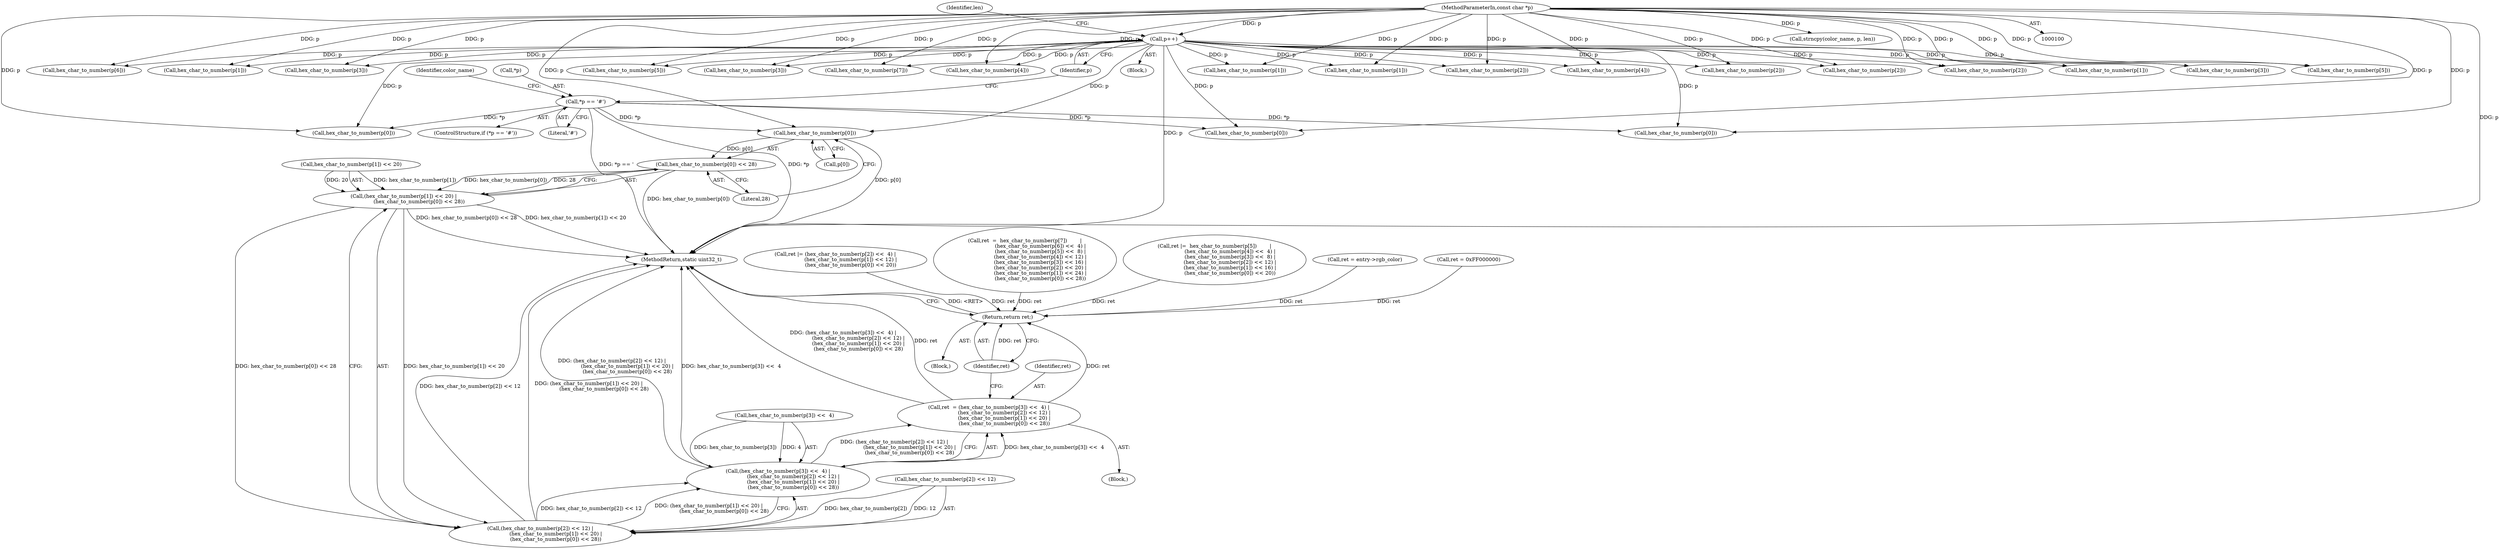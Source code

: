digraph "0_FFmpeg_cb243972b121b1ae6b60a78ff55a0506c69f3879@pointer" {
"1000187" [label="(Call,hex_char_to_number(p[0]))"];
"1000126" [label="(Call,p++)"];
"1000101" [label="(MethodParameterIn,const char *p)"];
"1000121" [label="(Call,*p == '#')"];
"1000186" [label="(Call,hex_char_to_number(p[0]) << 28)"];
"1000179" [label="(Call,(hex_char_to_number(p[1]) << 20) |\n                   (hex_char_to_number(p[0]) << 28))"];
"1000172" [label="(Call,(hex_char_to_number(p[2]) << 12) |\n                   (hex_char_to_number(p[1]) << 20) |\n                   (hex_char_to_number(p[0]) << 28))"];
"1000165" [label="(Call,(hex_char_to_number(p[3]) <<  4) |\n                   (hex_char_to_number(p[2]) << 12) |\n                   (hex_char_to_number(p[1]) << 20) |\n                   (hex_char_to_number(p[0]) << 28))"];
"1000163" [label="(Call,ret  = (hex_char_to_number(p[3]) <<  4) |\n                   (hex_char_to_number(p[2]) << 12) |\n                   (hex_char_to_number(p[1]) << 20) |\n                   (hex_char_to_number(p[0]) << 28))"];
"1000331" [label="(Return,return ret;)"];
"1000191" [label="(Literal,28)"];
"1000165" [label="(Call,(hex_char_to_number(p[3]) <<  4) |\n                   (hex_char_to_number(p[2]) << 12) |\n                   (hex_char_to_number(p[1]) << 20) |\n                   (hex_char_to_number(p[0]) << 28))"];
"1000146" [label="(Call,hex_char_to_number(p[1]))"];
"1000254" [label="(Call,hex_char_to_number(p[6]))"];
"1000275" [label="(Call,hex_char_to_number(p[3]))"];
"1000139" [label="(Call,hex_char_to_number(p[2]))"];
"1000122" [label="(Call,*p)"];
"1000164" [label="(Identifier,ret)"];
"1000174" [label="(Call,hex_char_to_number(p[2]))"];
"1000245" [label="(Call,ret  =  hex_char_to_number(p[7])        |\n                   (hex_char_to_number(p[6]) <<  4) |\n                   (hex_char_to_number(p[5]) <<  8) |\n                   (hex_char_to_number(p[4]) << 12) |\n                   (hex_char_to_number(p[3]) << 16) |\n                   (hex_char_to_number(p[2]) << 20) |\n                   (hex_char_to_number(p[1]) << 24) |\n                   (hex_char_to_number(p[0]) << 28))"];
"1000179" [label="(Call,(hex_char_to_number(p[1]) << 20) |\n                   (hex_char_to_number(p[0]) << 28))"];
"1000332" [label="(Identifier,ret)"];
"1000180" [label="(Call,hex_char_to_number(p[1]) << 20)"];
"1000126" [label="(Call,p++)"];
"1000152" [label="(Call,hex_char_to_number(p[0]))"];
"1000101" [label="(MethodParameterIn,const char *p)"];
"1000214" [label="(Call,hex_char_to_number(p[3]))"];
"1000166" [label="(Call,hex_char_to_number(p[3]) <<  4)"];
"1000125" [label="(Block,)"];
"1000187" [label="(Call,hex_char_to_number(p[0]))"];
"1000303" [label="(Identifier,color_name)"];
"1000248" [label="(Call,hex_char_to_number(p[7]))"];
"1000173" [label="(Call,hex_char_to_number(p[2]) << 12)"];
"1000207" [label="(Call,hex_char_to_number(p[4]))"];
"1000198" [label="(Call,ret |=  hex_char_to_number(p[5])        |\n                   (hex_char_to_number(p[4]) <<  4) |\n                   (hex_char_to_number(p[3]) <<  8) |\n                   (hex_char_to_number(p[2]) << 12) |\n                   (hex_char_to_number(p[1]) << 16) |\n                   (hex_char_to_number(p[0]) << 20))"];
"1000221" [label="(Call,hex_char_to_number(p[2]))"];
"1000186" [label="(Call,hex_char_to_number(p[0]) << 28)"];
"1000103" [label="(Block,)"];
"1000181" [label="(Call,hex_char_to_number(p[1]))"];
"1000331" [label="(Return,return ret;)"];
"1000326" [label="(Call,ret = entry->rgb_color)"];
"1000261" [label="(Call,hex_char_to_number(p[5]))"];
"1000129" [label="(Identifier,len)"];
"1000167" [label="(Call,hex_char_to_number(p[3]))"];
"1000289" [label="(Call,hex_char_to_number(p[1]))"];
"1000121" [label="(Call,*p == '#')"];
"1000162" [label="(Block,)"];
"1000302" [label="(Call,strncpy(color_name, p, len))"];
"1000295" [label="(Call,hex_char_to_number(p[0]))"];
"1000188" [label="(Call,p[0])"];
"1000282" [label="(Call,hex_char_to_number(p[2]))"];
"1000105" [label="(Call,ret = 0xFF000000)"];
"1000135" [label="(Call,ret |= (hex_char_to_number(p[2]) <<  4) |\n                   (hex_char_to_number(p[1]) << 12) |\n                   (hex_char_to_number(p[0]) << 20))"];
"1000201" [label="(Call,hex_char_to_number(p[5]))"];
"1000228" [label="(Call,hex_char_to_number(p[1]))"];
"1000127" [label="(Identifier,p)"];
"1000234" [label="(Call,hex_char_to_number(p[0]))"];
"1000333" [label="(MethodReturn,static uint32_t)"];
"1000120" [label="(ControlStructure,if (*p == '#'))"];
"1000124" [label="(Literal,'#')"];
"1000172" [label="(Call,(hex_char_to_number(p[2]) << 12) |\n                   (hex_char_to_number(p[1]) << 20) |\n                   (hex_char_to_number(p[0]) << 28))"];
"1000268" [label="(Call,hex_char_to_number(p[4]))"];
"1000163" [label="(Call,ret  = (hex_char_to_number(p[3]) <<  4) |\n                   (hex_char_to_number(p[2]) << 12) |\n                   (hex_char_to_number(p[1]) << 20) |\n                   (hex_char_to_number(p[0]) << 28))"];
"1000187" -> "1000186"  [label="AST: "];
"1000187" -> "1000188"  [label="CFG: "];
"1000188" -> "1000187"  [label="AST: "];
"1000191" -> "1000187"  [label="CFG: "];
"1000187" -> "1000333"  [label="DDG: p[0]"];
"1000187" -> "1000186"  [label="DDG: p[0]"];
"1000126" -> "1000187"  [label="DDG: p"];
"1000121" -> "1000187"  [label="DDG: *p"];
"1000101" -> "1000187"  [label="DDG: p"];
"1000126" -> "1000125"  [label="AST: "];
"1000126" -> "1000127"  [label="CFG: "];
"1000127" -> "1000126"  [label="AST: "];
"1000129" -> "1000126"  [label="CFG: "];
"1000126" -> "1000333"  [label="DDG: p"];
"1000101" -> "1000126"  [label="DDG: p"];
"1000126" -> "1000139"  [label="DDG: p"];
"1000126" -> "1000146"  [label="DDG: p"];
"1000126" -> "1000152"  [label="DDG: p"];
"1000126" -> "1000167"  [label="DDG: p"];
"1000126" -> "1000174"  [label="DDG: p"];
"1000126" -> "1000181"  [label="DDG: p"];
"1000126" -> "1000201"  [label="DDG: p"];
"1000126" -> "1000207"  [label="DDG: p"];
"1000126" -> "1000214"  [label="DDG: p"];
"1000126" -> "1000221"  [label="DDG: p"];
"1000126" -> "1000228"  [label="DDG: p"];
"1000126" -> "1000234"  [label="DDG: p"];
"1000126" -> "1000248"  [label="DDG: p"];
"1000126" -> "1000254"  [label="DDG: p"];
"1000126" -> "1000261"  [label="DDG: p"];
"1000126" -> "1000268"  [label="DDG: p"];
"1000126" -> "1000275"  [label="DDG: p"];
"1000126" -> "1000282"  [label="DDG: p"];
"1000126" -> "1000289"  [label="DDG: p"];
"1000126" -> "1000295"  [label="DDG: p"];
"1000101" -> "1000100"  [label="AST: "];
"1000101" -> "1000333"  [label="DDG: p"];
"1000101" -> "1000139"  [label="DDG: p"];
"1000101" -> "1000146"  [label="DDG: p"];
"1000101" -> "1000152"  [label="DDG: p"];
"1000101" -> "1000167"  [label="DDG: p"];
"1000101" -> "1000174"  [label="DDG: p"];
"1000101" -> "1000181"  [label="DDG: p"];
"1000101" -> "1000201"  [label="DDG: p"];
"1000101" -> "1000207"  [label="DDG: p"];
"1000101" -> "1000214"  [label="DDG: p"];
"1000101" -> "1000221"  [label="DDG: p"];
"1000101" -> "1000228"  [label="DDG: p"];
"1000101" -> "1000234"  [label="DDG: p"];
"1000101" -> "1000248"  [label="DDG: p"];
"1000101" -> "1000254"  [label="DDG: p"];
"1000101" -> "1000261"  [label="DDG: p"];
"1000101" -> "1000268"  [label="DDG: p"];
"1000101" -> "1000275"  [label="DDG: p"];
"1000101" -> "1000282"  [label="DDG: p"];
"1000101" -> "1000289"  [label="DDG: p"];
"1000101" -> "1000295"  [label="DDG: p"];
"1000101" -> "1000302"  [label="DDG: p"];
"1000121" -> "1000120"  [label="AST: "];
"1000121" -> "1000124"  [label="CFG: "];
"1000122" -> "1000121"  [label="AST: "];
"1000124" -> "1000121"  [label="AST: "];
"1000127" -> "1000121"  [label="CFG: "];
"1000303" -> "1000121"  [label="CFG: "];
"1000121" -> "1000333"  [label="DDG: *p == '"];
"1000121" -> "1000333"  [label="DDG: *p"];
"1000121" -> "1000152"  [label="DDG: *p"];
"1000121" -> "1000234"  [label="DDG: *p"];
"1000121" -> "1000295"  [label="DDG: *p"];
"1000186" -> "1000179"  [label="AST: "];
"1000186" -> "1000191"  [label="CFG: "];
"1000191" -> "1000186"  [label="AST: "];
"1000179" -> "1000186"  [label="CFG: "];
"1000186" -> "1000333"  [label="DDG: hex_char_to_number(p[0])"];
"1000186" -> "1000179"  [label="DDG: hex_char_to_number(p[0])"];
"1000186" -> "1000179"  [label="DDG: 28"];
"1000179" -> "1000172"  [label="AST: "];
"1000180" -> "1000179"  [label="AST: "];
"1000172" -> "1000179"  [label="CFG: "];
"1000179" -> "1000333"  [label="DDG: hex_char_to_number(p[0]) << 28"];
"1000179" -> "1000333"  [label="DDG: hex_char_to_number(p[1]) << 20"];
"1000179" -> "1000172"  [label="DDG: hex_char_to_number(p[1]) << 20"];
"1000179" -> "1000172"  [label="DDG: hex_char_to_number(p[0]) << 28"];
"1000180" -> "1000179"  [label="DDG: hex_char_to_number(p[1])"];
"1000180" -> "1000179"  [label="DDG: 20"];
"1000172" -> "1000165"  [label="AST: "];
"1000173" -> "1000172"  [label="AST: "];
"1000165" -> "1000172"  [label="CFG: "];
"1000172" -> "1000333"  [label="DDG: (hex_char_to_number(p[1]) << 20) |\n                   (hex_char_to_number(p[0]) << 28)"];
"1000172" -> "1000333"  [label="DDG: hex_char_to_number(p[2]) << 12"];
"1000172" -> "1000165"  [label="DDG: hex_char_to_number(p[2]) << 12"];
"1000172" -> "1000165"  [label="DDG: (hex_char_to_number(p[1]) << 20) |\n                   (hex_char_to_number(p[0]) << 28)"];
"1000173" -> "1000172"  [label="DDG: hex_char_to_number(p[2])"];
"1000173" -> "1000172"  [label="DDG: 12"];
"1000165" -> "1000163"  [label="AST: "];
"1000166" -> "1000165"  [label="AST: "];
"1000163" -> "1000165"  [label="CFG: "];
"1000165" -> "1000333"  [label="DDG: (hex_char_to_number(p[2]) << 12) |\n                   (hex_char_to_number(p[1]) << 20) |\n                   (hex_char_to_number(p[0]) << 28)"];
"1000165" -> "1000333"  [label="DDG: hex_char_to_number(p[3]) <<  4"];
"1000165" -> "1000163"  [label="DDG: hex_char_to_number(p[3]) <<  4"];
"1000165" -> "1000163"  [label="DDG: (hex_char_to_number(p[2]) << 12) |\n                   (hex_char_to_number(p[1]) << 20) |\n                   (hex_char_to_number(p[0]) << 28)"];
"1000166" -> "1000165"  [label="DDG: hex_char_to_number(p[3])"];
"1000166" -> "1000165"  [label="DDG: 4"];
"1000163" -> "1000162"  [label="AST: "];
"1000164" -> "1000163"  [label="AST: "];
"1000332" -> "1000163"  [label="CFG: "];
"1000163" -> "1000333"  [label="DDG: ret"];
"1000163" -> "1000333"  [label="DDG: (hex_char_to_number(p[3]) <<  4) |\n                   (hex_char_to_number(p[2]) << 12) |\n                   (hex_char_to_number(p[1]) << 20) |\n                   (hex_char_to_number(p[0]) << 28)"];
"1000163" -> "1000331"  [label="DDG: ret"];
"1000331" -> "1000103"  [label="AST: "];
"1000331" -> "1000332"  [label="CFG: "];
"1000332" -> "1000331"  [label="AST: "];
"1000333" -> "1000331"  [label="CFG: "];
"1000331" -> "1000333"  [label="DDG: <RET>"];
"1000332" -> "1000331"  [label="DDG: ret"];
"1000198" -> "1000331"  [label="DDG: ret"];
"1000135" -> "1000331"  [label="DDG: ret"];
"1000326" -> "1000331"  [label="DDG: ret"];
"1000245" -> "1000331"  [label="DDG: ret"];
"1000105" -> "1000331"  [label="DDG: ret"];
}
